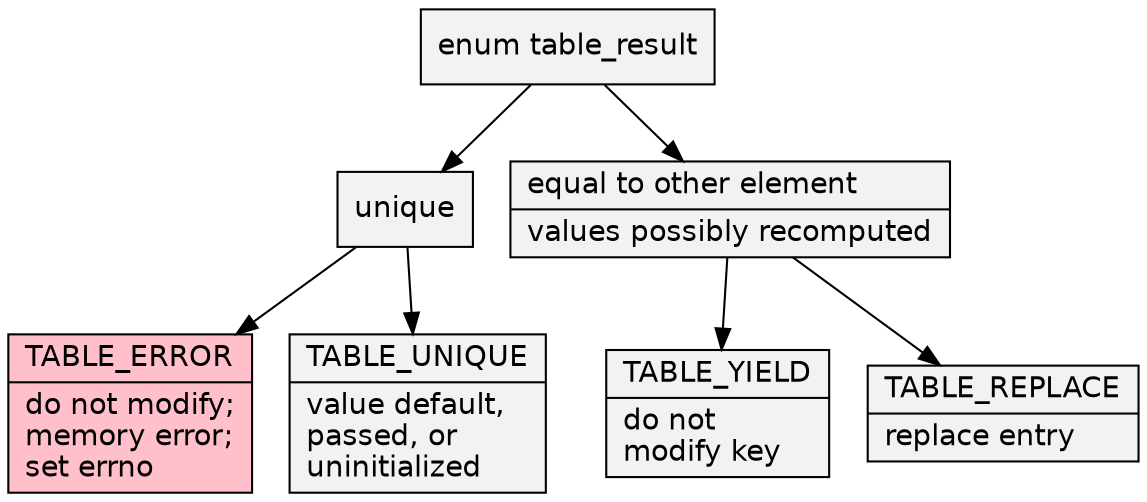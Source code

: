 digraph {
	graph [truecolor=true, bgcolor=transparent, fontname = "Bitstream Vera Sans"];
	node [shape=record, style=filled, fillcolor="Grey95", fontname="Bitstream Vera Sans"];
	edge [fontname="Bitstream Vera Sans"];
	put [label="enum table_result"];
	put -> unique;
	unique -> error;
	unique -> grow;
	put -> equal;
	equal -> yield;
	equal -> replace;
	error [label="{TABLE_ERROR\l|do not modify;\lmemory error;\lset errno\l}", fillcolor="Pink"];
	equal [label="{equal to other element\l|values possibly recomputed\l}"];
	grow [label="{TABLE_UNIQUE\l|value default,\lpassed, or\luninitialized\l}"];
	yield [label="{TABLE_YIELD\l|do not\lmodify key\l}"];
	replace [label="{TABLE_REPLACE\l|replace entry\l}"];
}
